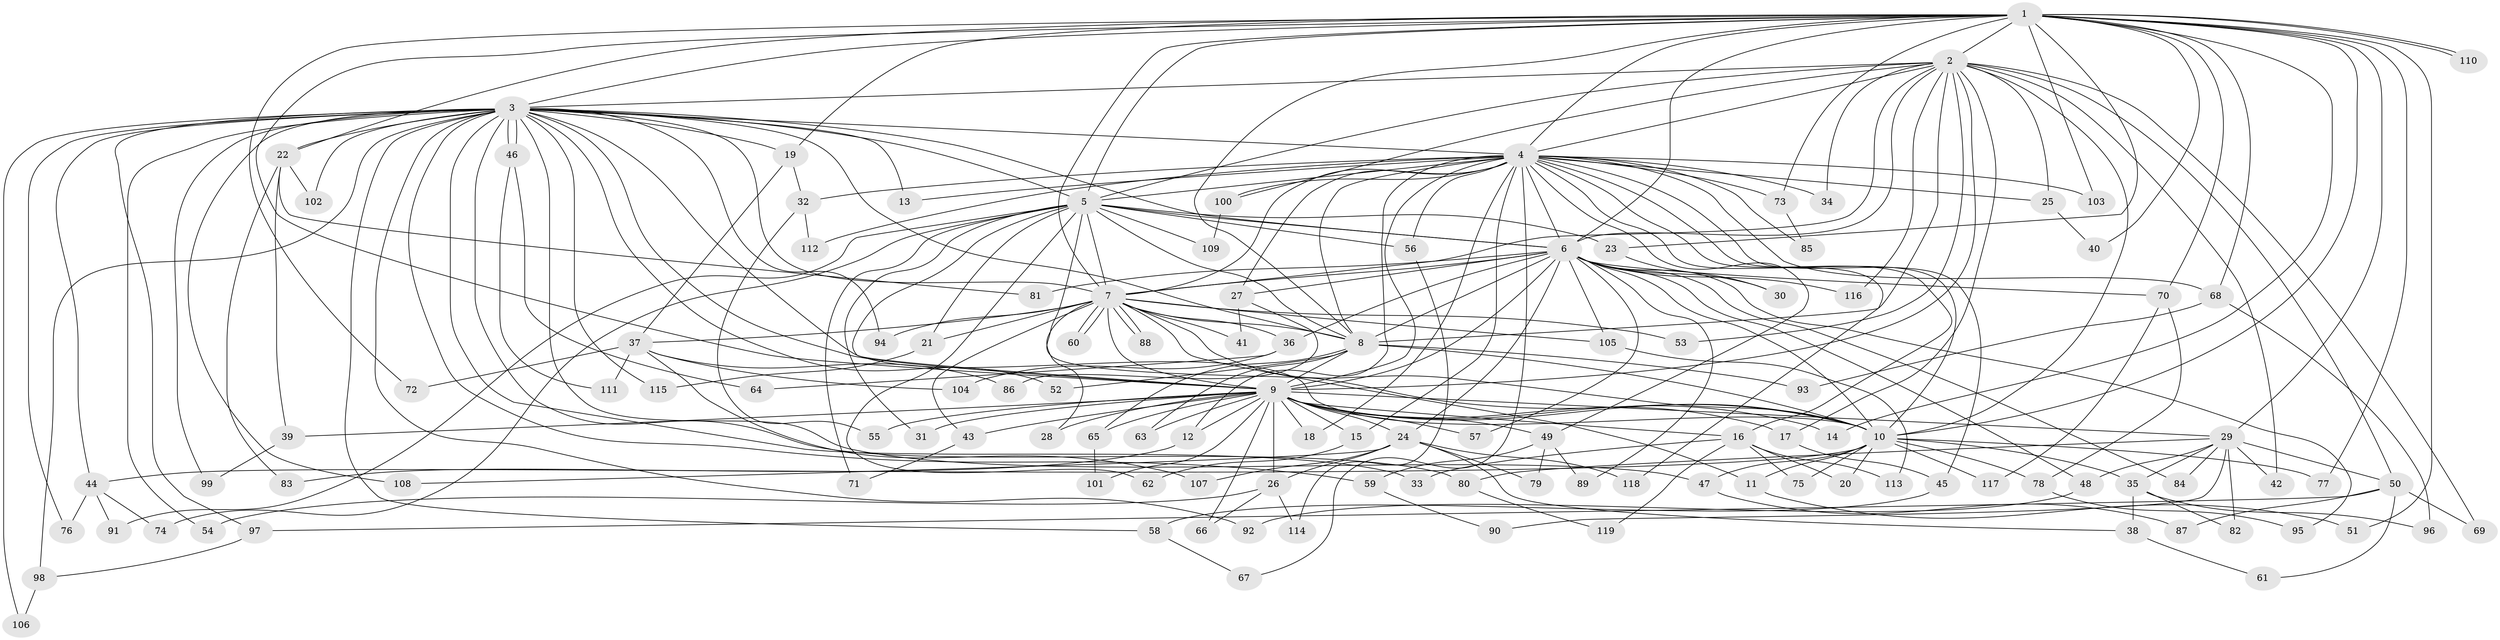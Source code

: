 // coarse degree distribution, {21: 0.02564102564102564, 18: 0.07692307692307693, 13: 0.07692307692307693, 12: 0.02564102564102564, 2: 0.10256410256410256, 7: 0.07692307692307693, 8: 0.02564102564102564, 3: 0.2564102564102564, 5: 0.07692307692307693, 6: 0.10256410256410256, 10: 0.05128205128205128, 4: 0.05128205128205128, 1: 0.05128205128205128}
// Generated by graph-tools (version 1.1) at 2025/49/03/04/25 22:49:39]
// undirected, 119 vertices, 263 edges
graph export_dot {
  node [color=gray90,style=filled];
  1;
  2;
  3;
  4;
  5;
  6;
  7;
  8;
  9;
  10;
  11;
  12;
  13;
  14;
  15;
  16;
  17;
  18;
  19;
  20;
  21;
  22;
  23;
  24;
  25;
  26;
  27;
  28;
  29;
  30;
  31;
  32;
  33;
  34;
  35;
  36;
  37;
  38;
  39;
  40;
  41;
  42;
  43;
  44;
  45;
  46;
  47;
  48;
  49;
  50;
  51;
  52;
  53;
  54;
  55;
  56;
  57;
  58;
  59;
  60;
  61;
  62;
  63;
  64;
  65;
  66;
  67;
  68;
  69;
  70;
  71;
  72;
  73;
  74;
  75;
  76;
  77;
  78;
  79;
  80;
  81;
  82;
  83;
  84;
  85;
  86;
  87;
  88;
  89;
  90;
  91;
  92;
  93;
  94;
  95;
  96;
  97;
  98;
  99;
  100;
  101;
  102;
  103;
  104;
  105;
  106;
  107;
  108;
  109;
  110;
  111;
  112;
  113;
  114;
  115;
  116;
  117;
  118;
  119;
  1 -- 2;
  1 -- 3;
  1 -- 4;
  1 -- 5;
  1 -- 6;
  1 -- 7;
  1 -- 8;
  1 -- 9;
  1 -- 10;
  1 -- 14;
  1 -- 19;
  1 -- 22;
  1 -- 23;
  1 -- 29;
  1 -- 40;
  1 -- 51;
  1 -- 68;
  1 -- 70;
  1 -- 72;
  1 -- 73;
  1 -- 77;
  1 -- 103;
  1 -- 110;
  1 -- 110;
  2 -- 3;
  2 -- 4;
  2 -- 5;
  2 -- 6;
  2 -- 7;
  2 -- 8;
  2 -- 9;
  2 -- 10;
  2 -- 17;
  2 -- 25;
  2 -- 34;
  2 -- 42;
  2 -- 50;
  2 -- 53;
  2 -- 69;
  2 -- 100;
  2 -- 116;
  3 -- 4;
  3 -- 5;
  3 -- 6;
  3 -- 7;
  3 -- 8;
  3 -- 9;
  3 -- 10;
  3 -- 13;
  3 -- 19;
  3 -- 22;
  3 -- 33;
  3 -- 44;
  3 -- 46;
  3 -- 46;
  3 -- 47;
  3 -- 52;
  3 -- 54;
  3 -- 58;
  3 -- 59;
  3 -- 76;
  3 -- 80;
  3 -- 92;
  3 -- 94;
  3 -- 97;
  3 -- 98;
  3 -- 99;
  3 -- 102;
  3 -- 106;
  3 -- 108;
  3 -- 115;
  4 -- 5;
  4 -- 6;
  4 -- 7;
  4 -- 8;
  4 -- 9;
  4 -- 10;
  4 -- 12;
  4 -- 13;
  4 -- 15;
  4 -- 16;
  4 -- 18;
  4 -- 25;
  4 -- 27;
  4 -- 32;
  4 -- 34;
  4 -- 45;
  4 -- 49;
  4 -- 56;
  4 -- 67;
  4 -- 68;
  4 -- 73;
  4 -- 85;
  4 -- 100;
  4 -- 103;
  4 -- 112;
  4 -- 118;
  5 -- 6;
  5 -- 7;
  5 -- 8;
  5 -- 9;
  5 -- 10;
  5 -- 21;
  5 -- 23;
  5 -- 31;
  5 -- 56;
  5 -- 62;
  5 -- 71;
  5 -- 74;
  5 -- 91;
  5 -- 109;
  6 -- 7;
  6 -- 8;
  6 -- 9;
  6 -- 10;
  6 -- 24;
  6 -- 27;
  6 -- 30;
  6 -- 36;
  6 -- 48;
  6 -- 57;
  6 -- 70;
  6 -- 81;
  6 -- 84;
  6 -- 89;
  6 -- 95;
  6 -- 105;
  6 -- 116;
  7 -- 8;
  7 -- 9;
  7 -- 10;
  7 -- 11;
  7 -- 21;
  7 -- 28;
  7 -- 36;
  7 -- 37;
  7 -- 41;
  7 -- 43;
  7 -- 53;
  7 -- 60;
  7 -- 60;
  7 -- 88;
  7 -- 88;
  7 -- 94;
  7 -- 105;
  8 -- 9;
  8 -- 10;
  8 -- 52;
  8 -- 63;
  8 -- 65;
  8 -- 93;
  9 -- 10;
  9 -- 12;
  9 -- 14;
  9 -- 15;
  9 -- 16;
  9 -- 17;
  9 -- 18;
  9 -- 24;
  9 -- 26;
  9 -- 28;
  9 -- 29;
  9 -- 31;
  9 -- 39;
  9 -- 43;
  9 -- 49;
  9 -- 55;
  9 -- 57;
  9 -- 63;
  9 -- 65;
  9 -- 66;
  9 -- 101;
  10 -- 11;
  10 -- 20;
  10 -- 35;
  10 -- 44;
  10 -- 47;
  10 -- 75;
  10 -- 77;
  10 -- 78;
  10 -- 117;
  11 -- 51;
  12 -- 83;
  15 -- 62;
  16 -- 20;
  16 -- 33;
  16 -- 75;
  16 -- 113;
  16 -- 119;
  17 -- 45;
  19 -- 32;
  19 -- 37;
  21 -- 115;
  22 -- 39;
  22 -- 81;
  22 -- 83;
  22 -- 102;
  23 -- 30;
  24 -- 26;
  24 -- 38;
  24 -- 79;
  24 -- 107;
  24 -- 108;
  24 -- 118;
  25 -- 40;
  26 -- 54;
  26 -- 66;
  26 -- 114;
  27 -- 41;
  27 -- 86;
  29 -- 35;
  29 -- 42;
  29 -- 48;
  29 -- 50;
  29 -- 80;
  29 -- 82;
  29 -- 84;
  29 -- 90;
  32 -- 55;
  32 -- 112;
  35 -- 38;
  35 -- 82;
  35 -- 96;
  36 -- 64;
  36 -- 104;
  37 -- 72;
  37 -- 86;
  37 -- 104;
  37 -- 107;
  37 -- 111;
  38 -- 61;
  39 -- 99;
  43 -- 71;
  44 -- 74;
  44 -- 76;
  44 -- 91;
  45 -- 58;
  46 -- 64;
  46 -- 111;
  47 -- 87;
  48 -- 92;
  49 -- 59;
  49 -- 79;
  49 -- 89;
  50 -- 61;
  50 -- 69;
  50 -- 87;
  50 -- 97;
  56 -- 114;
  58 -- 67;
  59 -- 90;
  65 -- 101;
  68 -- 93;
  68 -- 96;
  70 -- 78;
  70 -- 117;
  73 -- 85;
  78 -- 95;
  80 -- 119;
  97 -- 98;
  98 -- 106;
  100 -- 109;
  105 -- 113;
}
